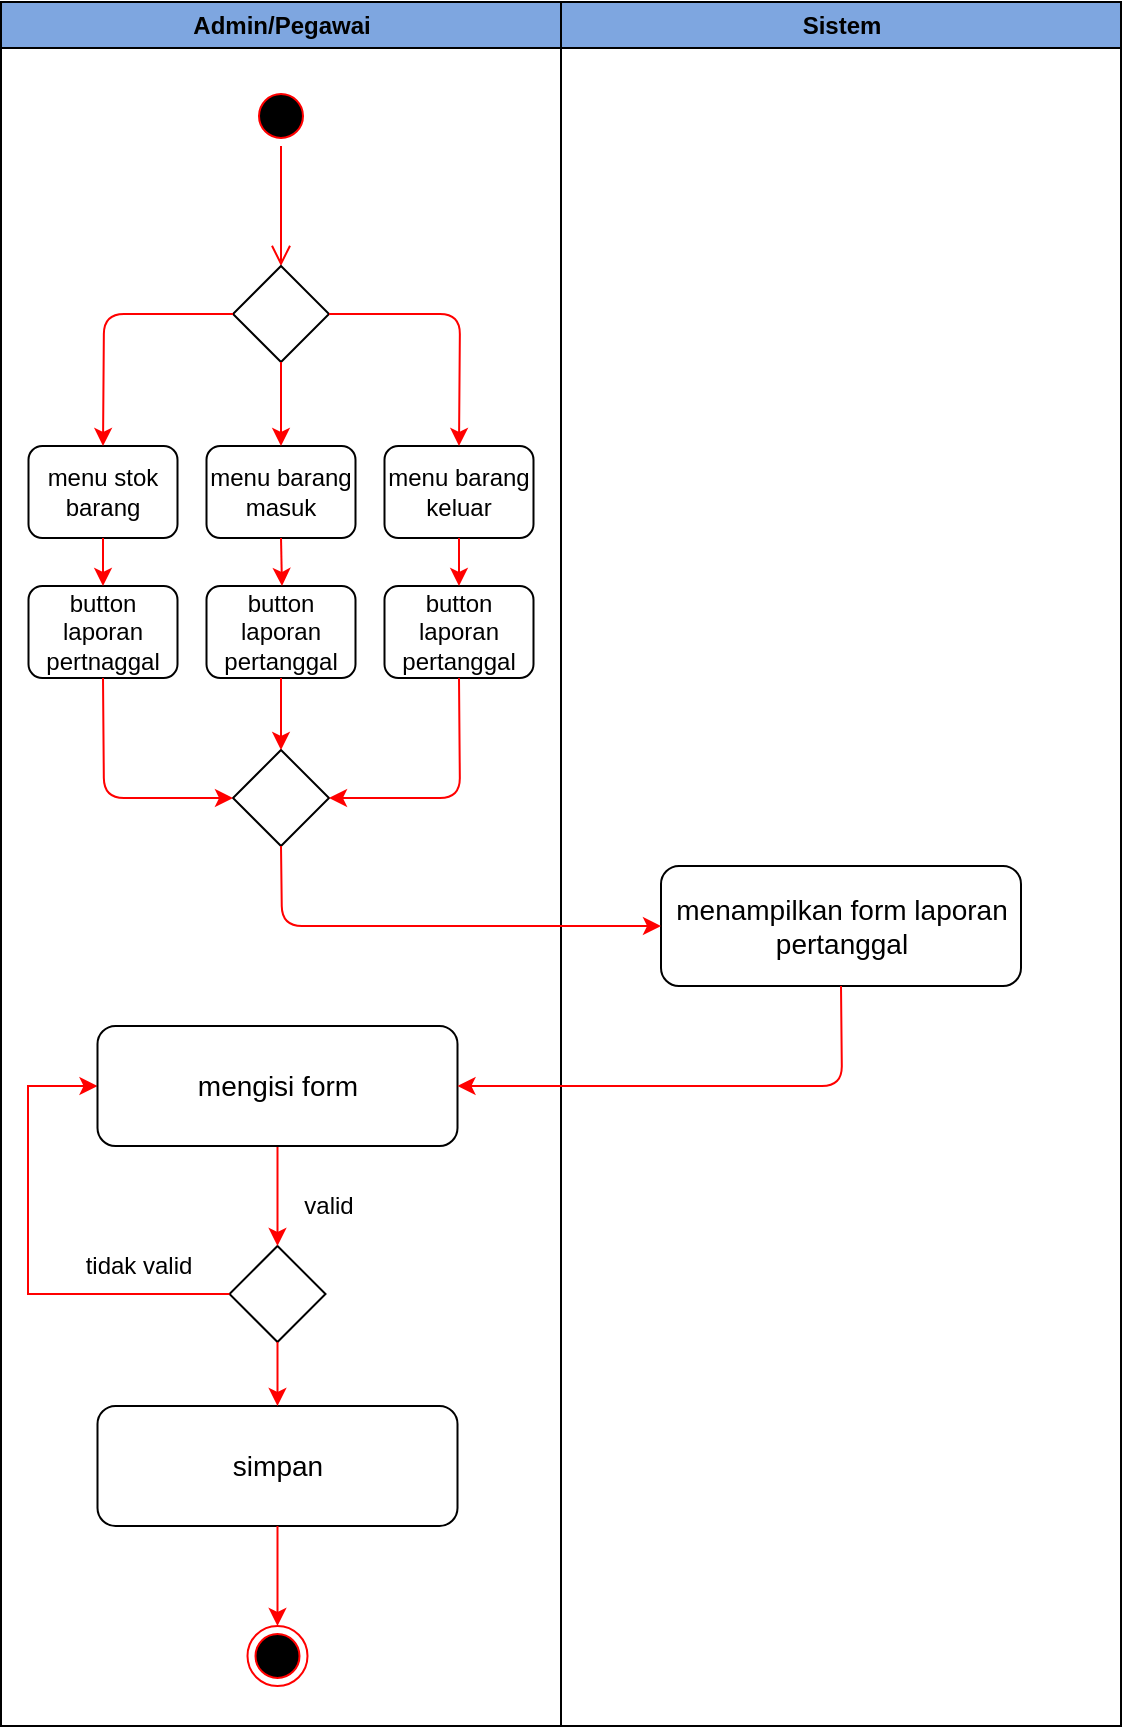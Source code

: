 <mxfile version="14.8.4" type="device"><diagram id="5PDIaKvMA0sJn1E8utXW" name="Page-1"><mxGraphModel dx="1456" dy="793" grid="1" gridSize="10" guides="1" tooltips="1" connect="1" arrows="1" fold="1" page="1" pageScale="1" pageWidth="850" pageHeight="1100" math="0" shadow="0"><root><mxCell id="0"/><mxCell id="1" parent="0"/><mxCell id="T1KZaUi18mbMWR8AFyqD-1" value="Admin/Pegawai" style="swimlane;whiteSpace=wrap;fillColor=#7EA6E0;" parent="1" vertex="1"><mxGeometry x="164.5" y="128" width="280" height="862" as="geometry"/></mxCell><mxCell id="T1KZaUi18mbMWR8AFyqD-2" value="" style="ellipse;html=1;shape=startState;fillColor=#000000;strokeColor=#ff0000;fontSize=14;startSize=26;" parent="T1KZaUi18mbMWR8AFyqD-1" vertex="1"><mxGeometry x="125" y="42" width="30" height="30" as="geometry"/></mxCell><mxCell id="T1KZaUi18mbMWR8AFyqD-3" value="" style="edgeStyle=orthogonalEdgeStyle;html=1;verticalAlign=bottom;endArrow=open;endSize=8;strokeColor=#ff0000;fontSize=14;" parent="T1KZaUi18mbMWR8AFyqD-1" source="T1KZaUi18mbMWR8AFyqD-2" edge="1" target="FaVGZkNZ_BrjOCrPM7i3-3"><mxGeometry relative="1" as="geometry"><mxPoint x="140" y="132" as="targetPoint"/></mxGeometry></mxCell><mxCell id="T1KZaUi18mbMWR8AFyqD-34" value="simpan" style="rounded=1;whiteSpace=wrap;html=1;fontSize=14;startSize=26;" parent="T1KZaUi18mbMWR8AFyqD-1" vertex="1"><mxGeometry x="48.25" y="702" width="180" height="60" as="geometry"/></mxCell><mxCell id="T1KZaUi18mbMWR8AFyqD-35" value="" style="rhombus;whiteSpace=wrap;html=1;" parent="T1KZaUi18mbMWR8AFyqD-1" vertex="1"><mxGeometry x="114.25" y="622" width="48" height="48" as="geometry"/></mxCell><mxCell id="T1KZaUi18mbMWR8AFyqD-36" value="" style="ellipse;html=1;shape=endState;fillColor=#000000;strokeColor=#ff0000;" parent="T1KZaUi18mbMWR8AFyqD-1" vertex="1"><mxGeometry x="123.25" y="812" width="30" height="30" as="geometry"/></mxCell><mxCell id="T1KZaUi18mbMWR8AFyqD-49" value="" style="endArrow=classic;html=1;fontSize=14;startSize=26;exitX=0.5;exitY=1;exitDx=0;exitDy=0;strokeColor=#FF0000;entryX=0.5;entryY=0;entryDx=0;entryDy=0;" parent="T1KZaUi18mbMWR8AFyqD-1" source="FaVGZkNZ_BrjOCrPM7i3-2" target="T1KZaUi18mbMWR8AFyqD-35" edge="1"><mxGeometry width="50" height="50" relative="1" as="geometry"><mxPoint x="138.25" y="742" as="sourcePoint"/><mxPoint x="438.75" y="632" as="targetPoint"/></mxGeometry></mxCell><mxCell id="T1KZaUi18mbMWR8AFyqD-50" value="" style="endArrow=classic;html=1;fontSize=14;startSize=26;strokeColor=#FF0000;entryX=0.5;entryY=0;entryDx=0;entryDy=0;exitX=0.5;exitY=1;exitDx=0;exitDy=0;" parent="T1KZaUi18mbMWR8AFyqD-1" source="T1KZaUi18mbMWR8AFyqD-35" target="T1KZaUi18mbMWR8AFyqD-34" edge="1"><mxGeometry width="50" height="50" relative="1" as="geometry"><mxPoint x="148.25" y="592" as="sourcePoint"/><mxPoint x="148.25" y="632" as="targetPoint"/></mxGeometry></mxCell><mxCell id="T1KZaUi18mbMWR8AFyqD-51" value="" style="endArrow=classic;html=1;fontSize=14;startSize=26;strokeColor=#FF0000;entryX=0;entryY=0.5;entryDx=0;entryDy=0;exitX=0;exitY=0.5;exitDx=0;exitDy=0;rounded=0;" parent="T1KZaUi18mbMWR8AFyqD-1" source="T1KZaUi18mbMWR8AFyqD-35" target="FaVGZkNZ_BrjOCrPM7i3-2" edge="1"><mxGeometry width="50" height="50" relative="1" as="geometry"><mxPoint x="43.75" y="892" as="sourcePoint"/><mxPoint x="48.25" y="712" as="targetPoint"/><Array as="points"><mxPoint x="13.5" y="646"/><mxPoint x="13.5" y="542"/></Array></mxGeometry></mxCell><mxCell id="T1KZaUi18mbMWR8AFyqD-53" value="" style="endArrow=classic;html=1;fontSize=14;startSize=26;exitX=0.5;exitY=1;exitDx=0;exitDy=0;strokeColor=#FF0000;entryX=0.5;entryY=0;entryDx=0;entryDy=0;" parent="T1KZaUi18mbMWR8AFyqD-1" source="T1KZaUi18mbMWR8AFyqD-34" target="T1KZaUi18mbMWR8AFyqD-36" edge="1"><mxGeometry width="50" height="50" relative="1" as="geometry"><mxPoint x="168.25" y="612" as="sourcePoint"/><mxPoint x="168.25" y="652" as="targetPoint"/></mxGeometry></mxCell><mxCell id="T1KZaUi18mbMWR8AFyqD-55" value="tidak valid" style="text;html=1;align=center;verticalAlign=middle;resizable=0;points=[];autosize=1;strokeColor=none;" parent="T1KZaUi18mbMWR8AFyqD-1" vertex="1"><mxGeometry x="33.75" y="622" width="70" height="20" as="geometry"/></mxCell><mxCell id="FaVGZkNZ_BrjOCrPM7i3-2" value="mengisi form" style="rounded=1;whiteSpace=wrap;html=1;fontSize=14;startSize=26;" vertex="1" parent="T1KZaUi18mbMWR8AFyqD-1"><mxGeometry x="48.25" y="512" width="180" height="60" as="geometry"/></mxCell><mxCell id="FaVGZkNZ_BrjOCrPM7i3-3" value="" style="rhombus;whiteSpace=wrap;html=1;" vertex="1" parent="T1KZaUi18mbMWR8AFyqD-1"><mxGeometry x="116" y="132" width="48" height="48" as="geometry"/></mxCell><mxCell id="FaVGZkNZ_BrjOCrPM7i3-5" value="menu stok barang" style="rounded=1;whiteSpace=wrap;html=1;" vertex="1" parent="T1KZaUi18mbMWR8AFyqD-1"><mxGeometry x="13.75" y="222" width="74.5" height="46" as="geometry"/></mxCell><mxCell id="FaVGZkNZ_BrjOCrPM7i3-6" value="menu barang masuk" style="rounded=1;whiteSpace=wrap;html=1;" vertex="1" parent="T1KZaUi18mbMWR8AFyqD-1"><mxGeometry x="102.75" y="222" width="74.5" height="46" as="geometry"/></mxCell><mxCell id="FaVGZkNZ_BrjOCrPM7i3-7" value="menu barang keluar" style="rounded=1;whiteSpace=wrap;html=1;" vertex="1" parent="T1KZaUi18mbMWR8AFyqD-1"><mxGeometry x="191.75" y="222" width="74.5" height="46" as="geometry"/></mxCell><mxCell id="FaVGZkNZ_BrjOCrPM7i3-8" value="" style="endArrow=classic;html=1;fontSize=14;startSize=26;exitX=0.5;exitY=1;exitDx=0;exitDy=0;strokeColor=#FF0000;entryX=0.5;entryY=0;entryDx=0;entryDy=0;" edge="1" parent="T1KZaUi18mbMWR8AFyqD-1" source="FaVGZkNZ_BrjOCrPM7i3-3" target="FaVGZkNZ_BrjOCrPM7i3-6"><mxGeometry width="50" height="50" relative="1" as="geometry"><mxPoint x="240" y="352" as="sourcePoint"/><mxPoint x="340" y="244" as="targetPoint"/></mxGeometry></mxCell><mxCell id="FaVGZkNZ_BrjOCrPM7i3-9" value="" style="endArrow=classic;html=1;fontSize=14;startSize=26;exitX=1;exitY=0.5;exitDx=0;exitDy=0;strokeColor=#FF0000;entryX=0.5;entryY=0;entryDx=0;entryDy=0;" edge="1" parent="T1KZaUi18mbMWR8AFyqD-1" source="FaVGZkNZ_BrjOCrPM7i3-3" target="FaVGZkNZ_BrjOCrPM7i3-7"><mxGeometry width="50" height="50" relative="1" as="geometry"><mxPoint x="150" y="190" as="sourcePoint"/><mxPoint x="150" y="232" as="targetPoint"/><Array as="points"><mxPoint x="229.5" y="156"/></Array></mxGeometry></mxCell><mxCell id="FaVGZkNZ_BrjOCrPM7i3-10" value="" style="endArrow=classic;html=1;fontSize=14;startSize=26;exitX=0;exitY=0.5;exitDx=0;exitDy=0;strokeColor=#FF0000;entryX=0.5;entryY=0;entryDx=0;entryDy=0;" edge="1" parent="T1KZaUi18mbMWR8AFyqD-1" source="FaVGZkNZ_BrjOCrPM7i3-3" target="FaVGZkNZ_BrjOCrPM7i3-5"><mxGeometry width="50" height="50" relative="1" as="geometry"><mxPoint x="150" y="190" as="sourcePoint"/><mxPoint x="150" y="232" as="targetPoint"/><Array as="points"><mxPoint x="51.5" y="156"/></Array></mxGeometry></mxCell><mxCell id="FaVGZkNZ_BrjOCrPM7i3-11" value="button laporan pertnaggal" style="rounded=1;whiteSpace=wrap;html=1;" vertex="1" parent="T1KZaUi18mbMWR8AFyqD-1"><mxGeometry x="13.75" y="292" width="74.5" height="46" as="geometry"/></mxCell><mxCell id="FaVGZkNZ_BrjOCrPM7i3-12" value="button laporan pertanggal" style="rounded=1;whiteSpace=wrap;html=1;" vertex="1" parent="T1KZaUi18mbMWR8AFyqD-1"><mxGeometry x="102.75" y="292" width="74.5" height="46" as="geometry"/></mxCell><mxCell id="FaVGZkNZ_BrjOCrPM7i3-13" value="button laporan pertanggal" style="rounded=1;whiteSpace=wrap;html=1;" vertex="1" parent="T1KZaUi18mbMWR8AFyqD-1"><mxGeometry x="191.75" y="292" width="74.5" height="46" as="geometry"/></mxCell><mxCell id="FaVGZkNZ_BrjOCrPM7i3-14" value="" style="rhombus;whiteSpace=wrap;html=1;" vertex="1" parent="T1KZaUi18mbMWR8AFyqD-1"><mxGeometry x="116" y="374" width="48" height="48" as="geometry"/></mxCell><mxCell id="FaVGZkNZ_BrjOCrPM7i3-15" value="" style="endArrow=classic;html=1;fontSize=14;startSize=26;exitX=0.5;exitY=1;exitDx=0;exitDy=0;strokeColor=#FF0000;entryX=0.5;entryY=0;entryDx=0;entryDy=0;" edge="1" parent="T1KZaUi18mbMWR8AFyqD-1" source="FaVGZkNZ_BrjOCrPM7i3-12" target="FaVGZkNZ_BrjOCrPM7i3-14"><mxGeometry width="50" height="50" relative="1" as="geometry"><mxPoint x="427" y="590" as="sourcePoint"/><mxPoint x="427" y="624" as="targetPoint"/></mxGeometry></mxCell><mxCell id="FaVGZkNZ_BrjOCrPM7i3-16" value="" style="endArrow=classic;html=1;fontSize=14;startSize=26;exitX=0.5;exitY=1;exitDx=0;exitDy=0;strokeColor=#FF0000;entryX=1;entryY=0.5;entryDx=0;entryDy=0;" edge="1" parent="T1KZaUi18mbMWR8AFyqD-1" source="FaVGZkNZ_BrjOCrPM7i3-13" target="FaVGZkNZ_BrjOCrPM7i3-14"><mxGeometry width="50" height="50" relative="1" as="geometry"><mxPoint x="150" y="348" as="sourcePoint"/><mxPoint x="150" y="384" as="targetPoint"/><Array as="points"><mxPoint x="229.5" y="398"/></Array></mxGeometry></mxCell><mxCell id="FaVGZkNZ_BrjOCrPM7i3-17" value="" style="endArrow=classic;html=1;fontSize=14;startSize=26;exitX=0.5;exitY=1;exitDx=0;exitDy=0;strokeColor=#FF0000;" edge="1" parent="T1KZaUi18mbMWR8AFyqD-1" source="FaVGZkNZ_BrjOCrPM7i3-6"><mxGeometry width="50" height="50" relative="1" as="geometry"><mxPoint x="150" y="348" as="sourcePoint"/><mxPoint x="140.5" y="292" as="targetPoint"/></mxGeometry></mxCell><mxCell id="FaVGZkNZ_BrjOCrPM7i3-18" value="" style="endArrow=classic;html=1;fontSize=14;startSize=26;strokeColor=#FF0000;exitX=0.5;exitY=1;exitDx=0;exitDy=0;entryX=0.5;entryY=0;entryDx=0;entryDy=0;" edge="1" parent="T1KZaUi18mbMWR8AFyqD-1" source="FaVGZkNZ_BrjOCrPM7i3-7" target="FaVGZkNZ_BrjOCrPM7i3-13"><mxGeometry width="50" height="50" relative="1" as="geometry"><mxPoint x="229.5" y="272" as="sourcePoint"/><mxPoint x="150.5" y="302" as="targetPoint"/></mxGeometry></mxCell><mxCell id="FaVGZkNZ_BrjOCrPM7i3-19" value="" style="endArrow=classic;html=1;fontSize=14;startSize=26;strokeColor=#FF0000;exitX=0.5;exitY=1;exitDx=0;exitDy=0;entryX=0.5;entryY=0;entryDx=0;entryDy=0;" edge="1" parent="T1KZaUi18mbMWR8AFyqD-1" source="FaVGZkNZ_BrjOCrPM7i3-5" target="FaVGZkNZ_BrjOCrPM7i3-11"><mxGeometry width="50" height="50" relative="1" as="geometry"><mxPoint x="229" y="268" as="sourcePoint"/><mxPoint x="229" y="292" as="targetPoint"/></mxGeometry></mxCell><mxCell id="FaVGZkNZ_BrjOCrPM7i3-20" value="" style="endArrow=classic;html=1;fontSize=14;startSize=26;strokeColor=#FF0000;exitX=0.5;exitY=1;exitDx=0;exitDy=0;entryX=0;entryY=0.5;entryDx=0;entryDy=0;" edge="1" parent="T1KZaUi18mbMWR8AFyqD-1" source="FaVGZkNZ_BrjOCrPM7i3-11" target="FaVGZkNZ_BrjOCrPM7i3-14"><mxGeometry width="50" height="50" relative="1" as="geometry"><mxPoint x="61.0" y="278" as="sourcePoint"/><mxPoint x="61.0" y="302" as="targetPoint"/><Array as="points"><mxPoint x="51.5" y="398"/></Array></mxGeometry></mxCell><mxCell id="T1KZaUi18mbMWR8AFyqD-6" value="Sistem" style="swimlane;whiteSpace=wrap;fillColor=#7EA6E0;" parent="1" vertex="1"><mxGeometry x="444.5" y="128" width="280" height="862" as="geometry"/></mxCell><mxCell id="T1KZaUi18mbMWR8AFyqD-7" value="menampilkan form laporan pertanggal" style="rounded=1;whiteSpace=wrap;html=1;fontSize=14;startSize=26;" parent="T1KZaUi18mbMWR8AFyqD-6" vertex="1"><mxGeometry x="50" y="432" width="180" height="60" as="geometry"/></mxCell><mxCell id="T1KZaUi18mbMWR8AFyqD-54" value="valid" style="text;html=1;align=center;verticalAlign=middle;resizable=0;points=[];autosize=1;strokeColor=none;" parent="1" vertex="1"><mxGeometry x="308.25" y="720" width="40" height="20" as="geometry"/></mxCell><mxCell id="FaVGZkNZ_BrjOCrPM7i3-21" value="" style="endArrow=classic;html=1;fontSize=14;startSize=26;exitX=0.5;exitY=1;exitDx=0;exitDy=0;strokeColor=#FF0000;entryX=0;entryY=0.5;entryDx=0;entryDy=0;" edge="1" parent="1" source="FaVGZkNZ_BrjOCrPM7i3-14" target="T1KZaUi18mbMWR8AFyqD-7"><mxGeometry width="50" height="50" relative="1" as="geometry"><mxPoint x="314.5" y="476" as="sourcePoint"/><mxPoint x="314.5" y="512" as="targetPoint"/><Array as="points"><mxPoint x="305" y="590"/></Array></mxGeometry></mxCell><mxCell id="FaVGZkNZ_BrjOCrPM7i3-22" value="" style="endArrow=classic;html=1;fontSize=14;startSize=26;exitX=0.5;exitY=1;exitDx=0;exitDy=0;strokeColor=#FF0000;entryX=1;entryY=0.5;entryDx=0;entryDy=0;" edge="1" parent="1" source="T1KZaUi18mbMWR8AFyqD-7" target="FaVGZkNZ_BrjOCrPM7i3-2"><mxGeometry width="50" height="50" relative="1" as="geometry"><mxPoint x="591.5" y="798" as="sourcePoint"/><mxPoint x="591.5" y="840" as="targetPoint"/><Array as="points"><mxPoint x="585" y="670"/></Array></mxGeometry></mxCell></root></mxGraphModel></diagram></mxfile>